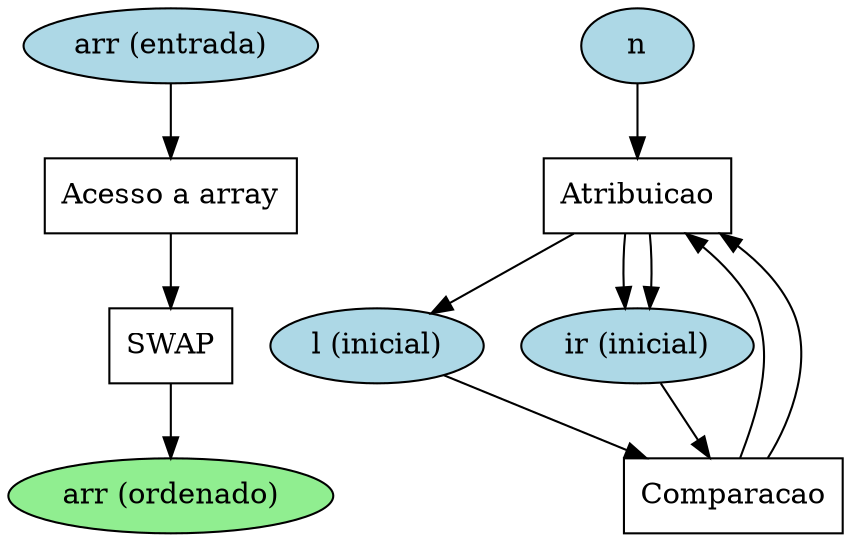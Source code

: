 digraph sort_DFG {
    node [shape=ellipse, style=filled, fillcolor=lightblue];
    arr_in [label="arr (entrada)"];
    n_in [label="n"];
    l_in [label="l (inicial)"];
    ir_in [label="ir (inicial)"];

    node [shape=box, style=""];
    op_swap [label="SWAP"];
    op_assign [label="Atribuicao"];
    op_compare [label="Comparacao"];
    op_index [label="Acesso a array"];

    node [shape=ellipse, style=filled, fillcolor=lightgreen];
    arr_out [label="arr (ordenado)"];

    // Fluxo de dados
    arr_in -> op_index;
    n_in -> op_assign -> ir_in;
    l_in -> op_compare;
    ir_in -> op_compare;
    op_compare -> op_assign -> l_in;
    op_compare -> op_assign -> ir_in;
    op_index -> op_swap -> arr_out;
}